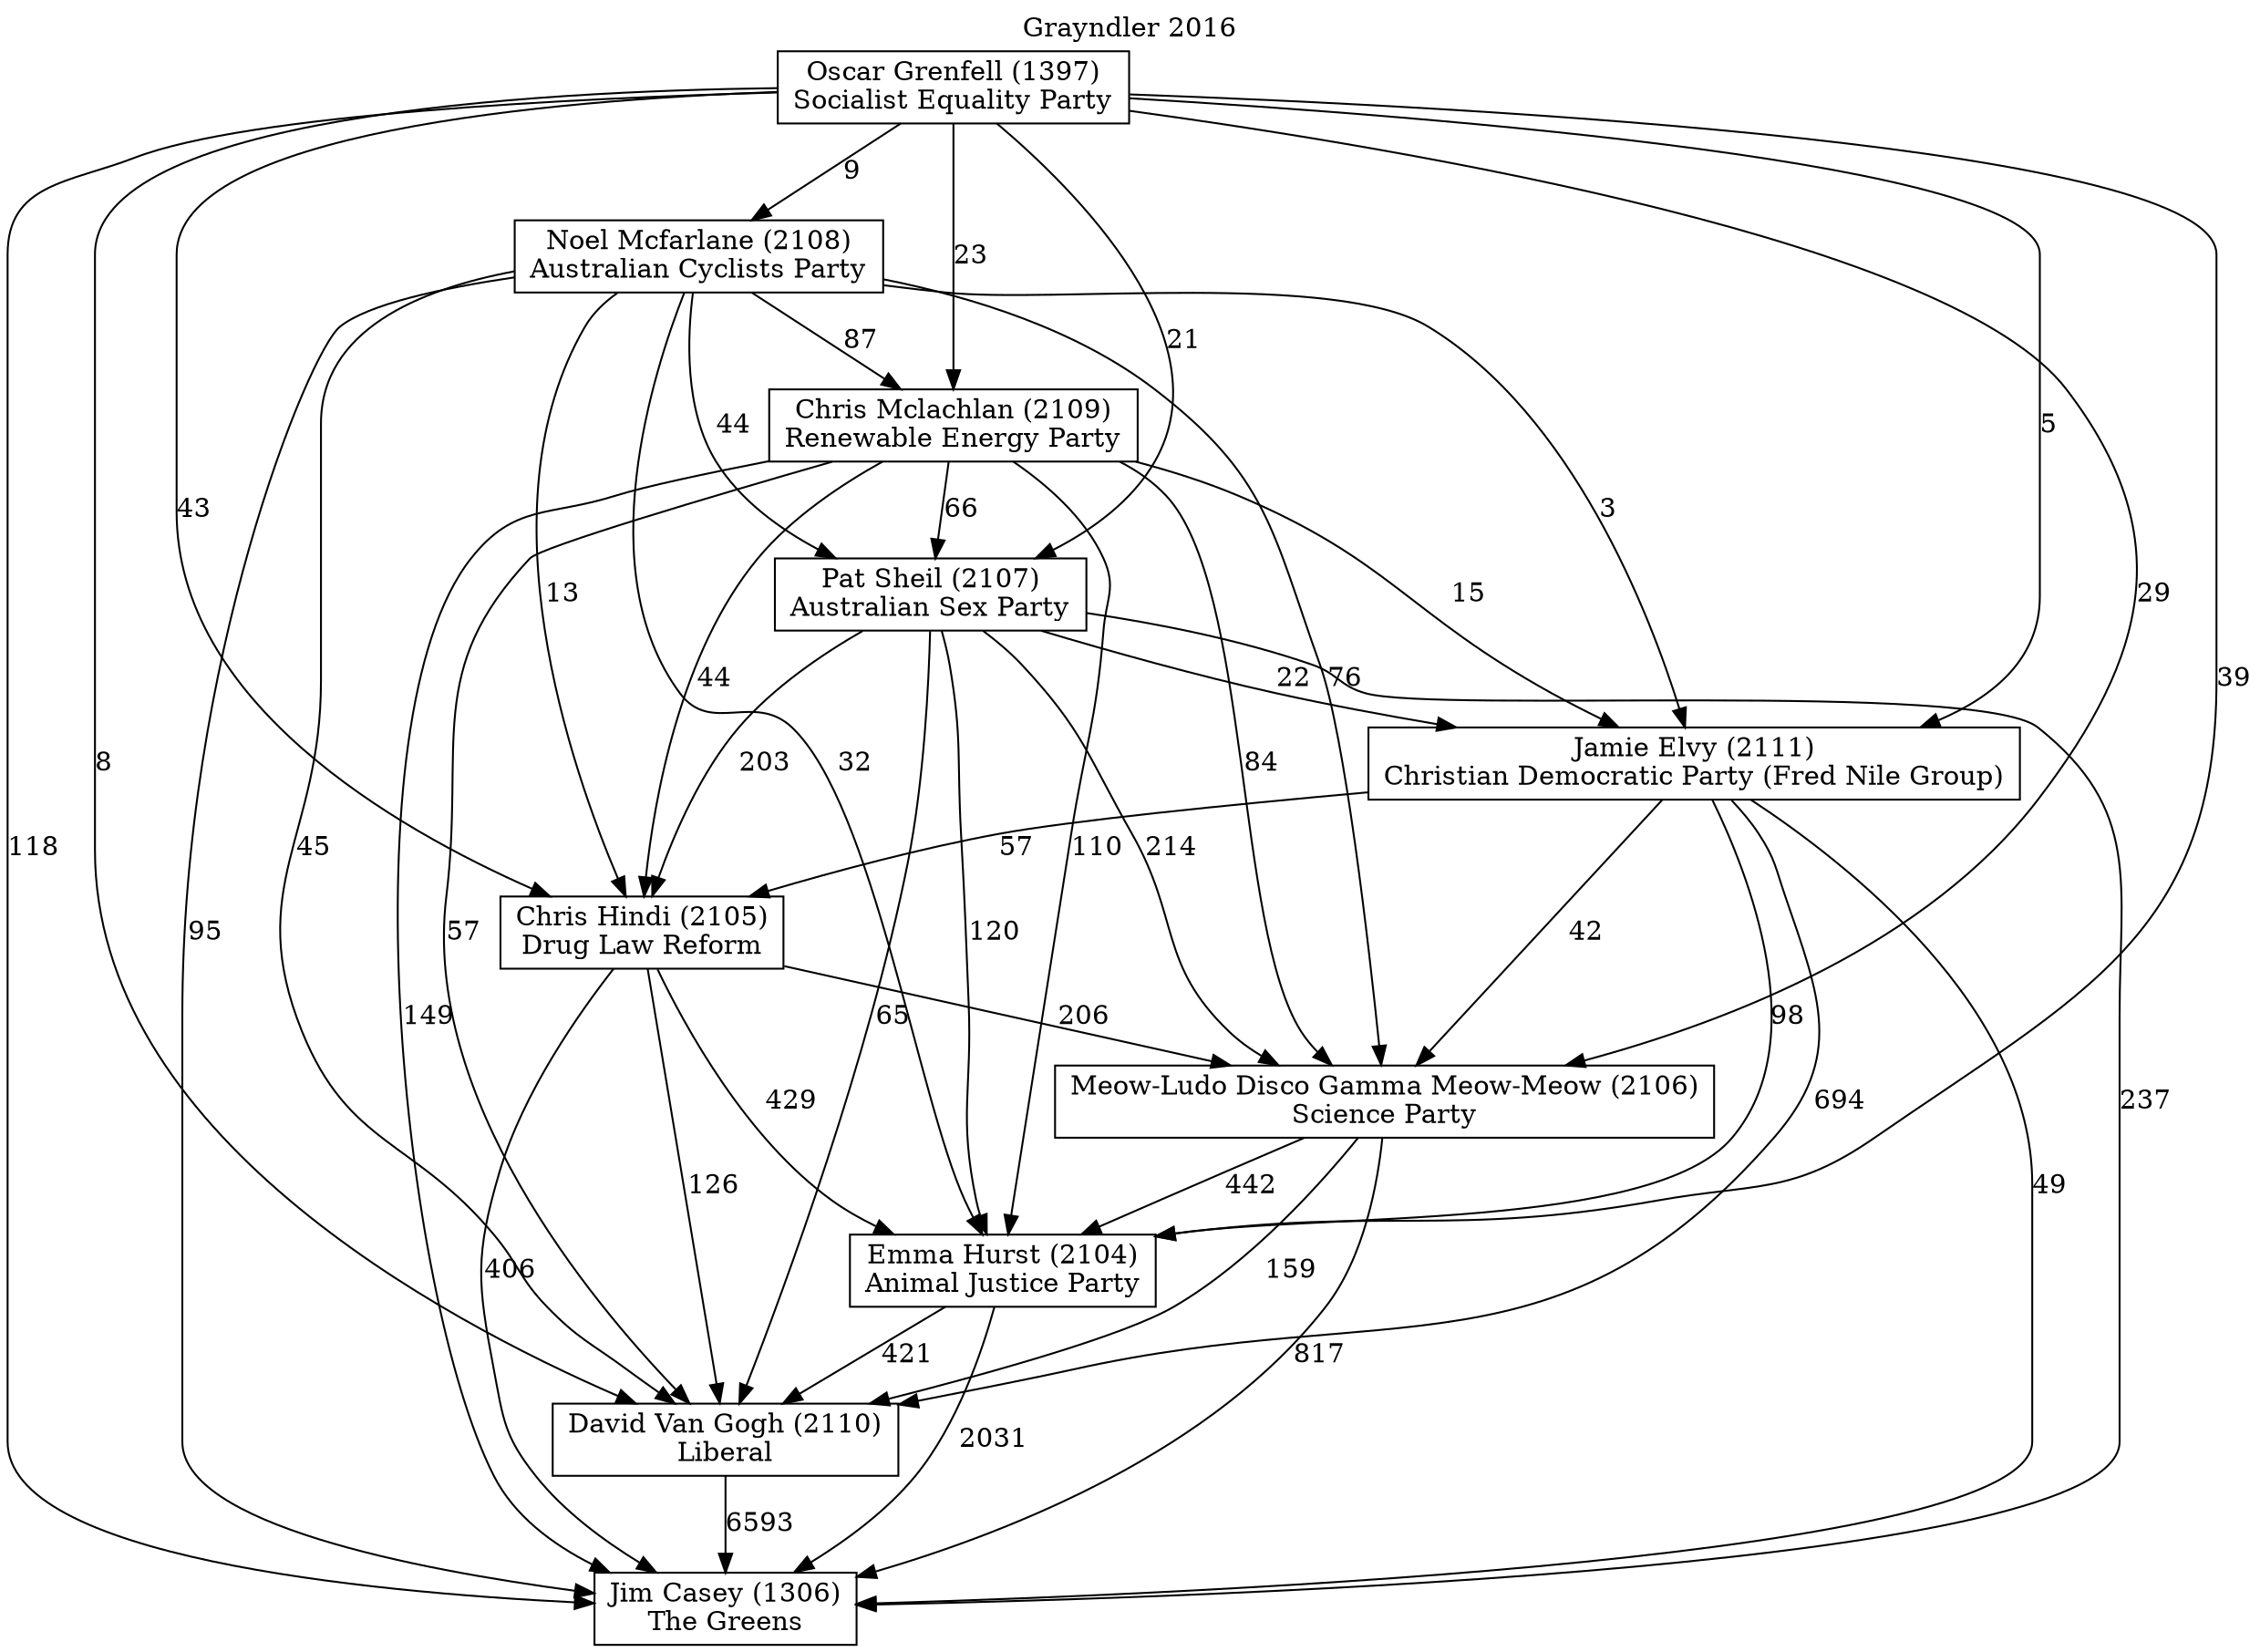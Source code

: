 // House preference flow
digraph "Jim Casey (1306)_Grayndler_2016" {
	graph [label="Grayndler 2016" labelloc=t mclimit=10]
	node [shape=box]
	"Jamie Elvy (2111)" [label="Jamie Elvy (2111)
Christian Democratic Party (Fred Nile Group)"]
	"Jim Casey (1306)" [label="Jim Casey (1306)
The Greens"]
	"Chris Hindi (2105)" [label="Chris Hindi (2105)
Drug Law Reform"]
	"Emma Hurst (2104)" [label="Emma Hurst (2104)
Animal Justice Party"]
	"Pat Sheil (2107)" [label="Pat Sheil (2107)
Australian Sex Party"]
	"Noel Mcfarlane (2108)" [label="Noel Mcfarlane (2108)
Australian Cyclists Party"]
	"David Van Gogh (2110)" [label="David Van Gogh (2110)
Liberal"]
	"Oscar Grenfell (1397)" [label="Oscar Grenfell (1397)
Socialist Equality Party"]
	"Meow-Ludo Disco Gamma Meow-Meow (2106)" [label="Meow-Ludo Disco Gamma Meow-Meow (2106)
Science Party"]
	"Chris Mclachlan (2109)" [label="Chris Mclachlan (2109)
Renewable Energy Party"]
	"Chris Mclachlan (2109)" -> "Pat Sheil (2107)" [label=66]
	"Chris Hindi (2105)" -> "Jim Casey (1306)" [label=406]
	"Noel Mcfarlane (2108)" -> "Emma Hurst (2104)" [label=32]
	"Chris Hindi (2105)" -> "Emma Hurst (2104)" [label=429]
	"Emma Hurst (2104)" -> "Jim Casey (1306)" [label=2031]
	"Chris Mclachlan (2109)" -> "Meow-Ludo Disco Gamma Meow-Meow (2106)" [label=84]
	"Chris Hindi (2105)" -> "David Van Gogh (2110)" [label=126]
	"Noel Mcfarlane (2108)" -> "Meow-Ludo Disco Gamma Meow-Meow (2106)" [label=76]
	"Jamie Elvy (2111)" -> "Chris Hindi (2105)" [label=57]
	"Pat Sheil (2107)" -> "Emma Hurst (2104)" [label=120]
	"Oscar Grenfell (1397)" -> "Jim Casey (1306)" [label=118]
	"Noel Mcfarlane (2108)" -> "Chris Hindi (2105)" [label=13]
	"Pat Sheil (2107)" -> "Jamie Elvy (2111)" [label=22]
	"Emma Hurst (2104)" -> "David Van Gogh (2110)" [label=421]
	"Pat Sheil (2107)" -> "Jim Casey (1306)" [label=237]
	"Jamie Elvy (2111)" -> "David Van Gogh (2110)" [label=694]
	"Jamie Elvy (2111)" -> "Jim Casey (1306)" [label=49]
	"Meow-Ludo Disco Gamma Meow-Meow (2106)" -> "Emma Hurst (2104)" [label=442]
	"Noel Mcfarlane (2108)" -> "Chris Mclachlan (2109)" [label=87]
	"Jamie Elvy (2111)" -> "Emma Hurst (2104)" [label=98]
	"Oscar Grenfell (1397)" -> "Chris Hindi (2105)" [label=43]
	"David Van Gogh (2110)" -> "Jim Casey (1306)" [label=6593]
	"Chris Mclachlan (2109)" -> "David Van Gogh (2110)" [label=57]
	"Meow-Ludo Disco Gamma Meow-Meow (2106)" -> "Jim Casey (1306)" [label=817]
	"Pat Sheil (2107)" -> "Chris Hindi (2105)" [label=203]
	"Oscar Grenfell (1397)" -> "Meow-Ludo Disco Gamma Meow-Meow (2106)" [label=29]
	"Noel Mcfarlane (2108)" -> "Jim Casey (1306)" [label=95]
	"Chris Mclachlan (2109)" -> "Chris Hindi (2105)" [label=44]
	"Chris Mclachlan (2109)" -> "Jamie Elvy (2111)" [label=15]
	"Chris Mclachlan (2109)" -> "Jim Casey (1306)" [label=149]
	"Noel Mcfarlane (2108)" -> "Jamie Elvy (2111)" [label=3]
	"Pat Sheil (2107)" -> "David Van Gogh (2110)" [label=65]
	"Noel Mcfarlane (2108)" -> "Pat Sheil (2107)" [label=44]
	"Oscar Grenfell (1397)" -> "Noel Mcfarlane (2108)" [label=9]
	"Oscar Grenfell (1397)" -> "Chris Mclachlan (2109)" [label=23]
	"Oscar Grenfell (1397)" -> "Emma Hurst (2104)" [label=39]
	"Noel Mcfarlane (2108)" -> "David Van Gogh (2110)" [label=45]
	"Oscar Grenfell (1397)" -> "Pat Sheil (2107)" [label=21]
	"Pat Sheil (2107)" -> "Meow-Ludo Disco Gamma Meow-Meow (2106)" [label=214]
	"Oscar Grenfell (1397)" -> "Jamie Elvy (2111)" [label=5]
	"Chris Mclachlan (2109)" -> "Emma Hurst (2104)" [label=110]
	"Jamie Elvy (2111)" -> "Meow-Ludo Disco Gamma Meow-Meow (2106)" [label=42]
	"Meow-Ludo Disco Gamma Meow-Meow (2106)" -> "David Van Gogh (2110)" [label=159]
	"Chris Hindi (2105)" -> "Meow-Ludo Disco Gamma Meow-Meow (2106)" [label=206]
	"Oscar Grenfell (1397)" -> "David Van Gogh (2110)" [label=8]
}

